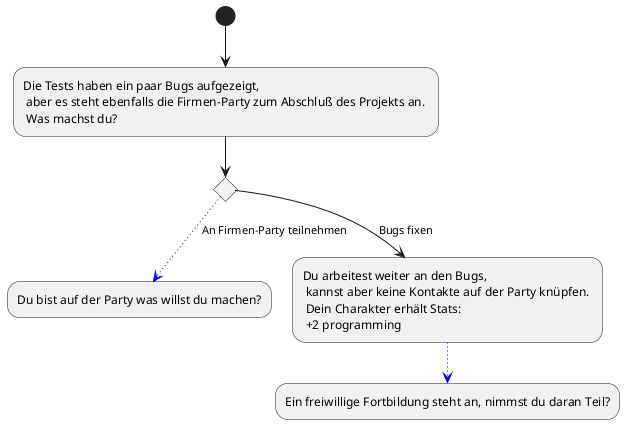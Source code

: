 @startuml
(*) --> "Die Tests haben ein paar Bugs aufgezeigt, \n aber es steht ebenfalls die Firmen-Party zum Abschluß des Projekts an. \n Was machst du?"
if "" then 
-[#blue,dotted]-> [An Firmen-Party teilnehmen] "Du bist auf der Party was willst du machen?"
else 
--> [Bugs fixen] "Du arbeitest weiter an den Bugs, \n kannst aber keine Kontakte auf der Party knüpfen. \n Dein Charakter erhält Stats: \n +2 programming"
-[#blue,dotted]-> "Ein freiwillige Fortbildung steht an, nimmst du daran Teil?"

@enduml